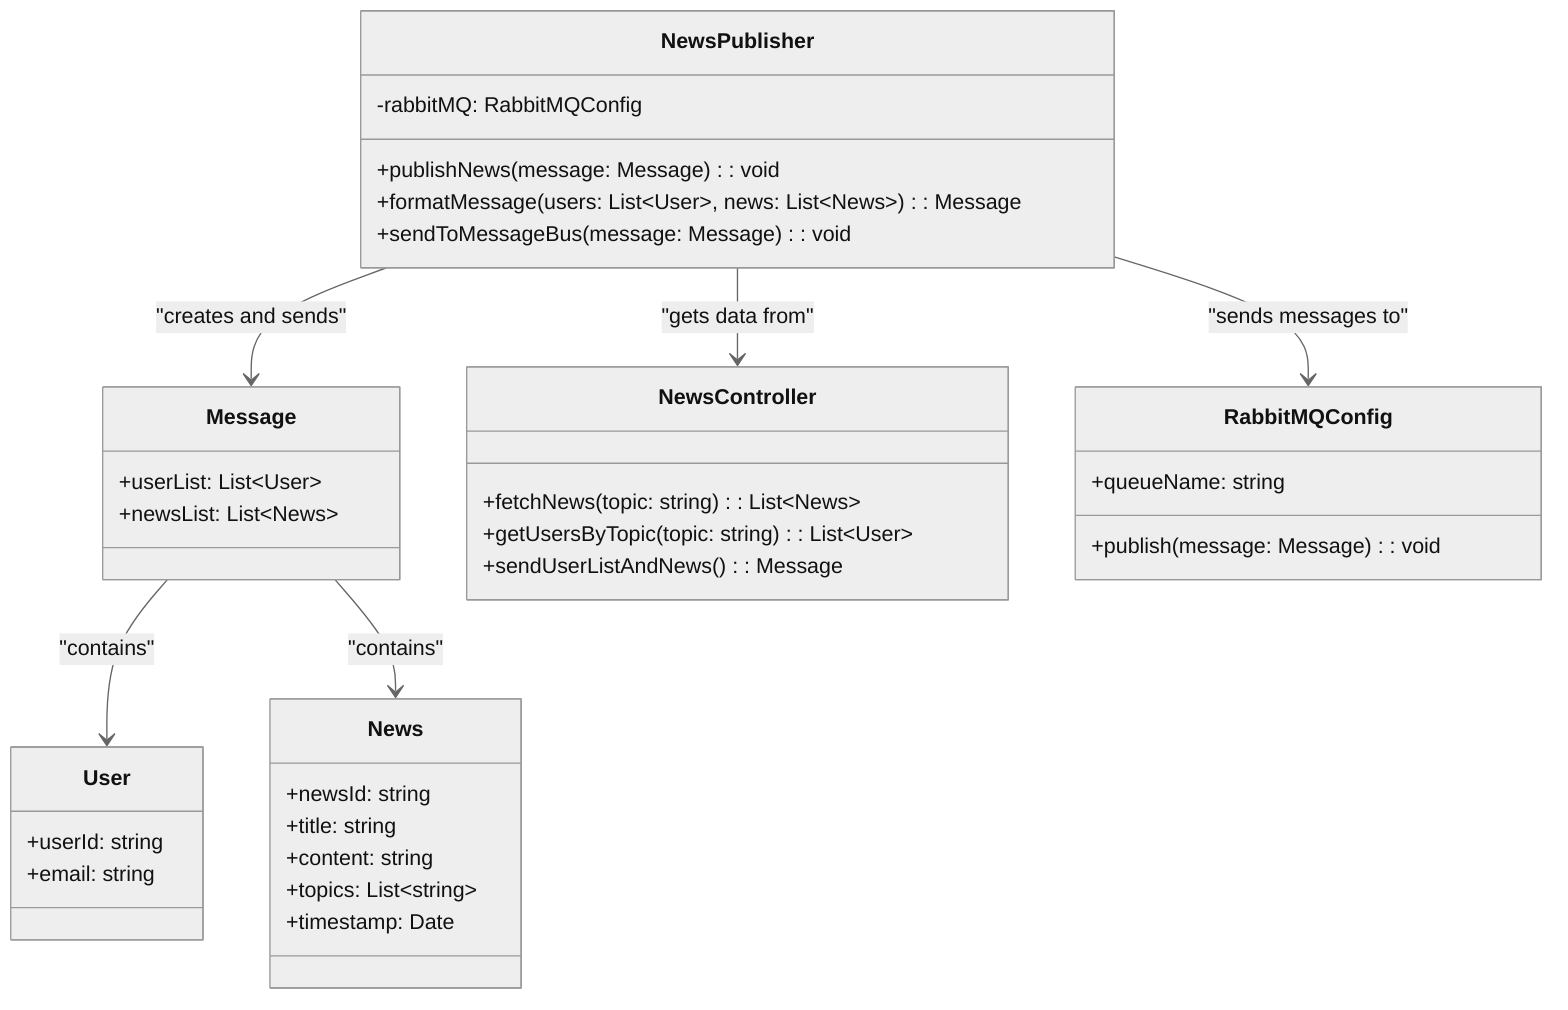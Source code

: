 %%{init: {"theme": "neutral"}}%%
classDiagram
    class NewsPublisher {
        -rabbitMQ: RabbitMQConfig
        +publishNews(message: Message): void
        +formatMessage(users: List&lt;User&gt;, news: List&lt;News&gt;): Message
        +sendToMessageBus(message: Message): void
    }

    class Message {
        +userList: List&lt;User&gt;
        +newsList: List&lt;News&gt;
    }

    class User {
        +userId: string
        +email: string
    }

    class News {
        +newsId: string
        +title: string
        +content: string
        +topics: List&lt;string&gt;
        +timestamp: Date
    }

    class NewsController {
        +fetchNews(topic: string): List&lt;News&gt;
        +getUsersByTopic(topic: string): List&lt;User&gt;
        +sendUserListAndNews(): Message
    }

    class RabbitMQConfig {
        +publish(message: Message): void
        +queueName: string
    }

    NewsPublisher --> Message : "creates and sends"
    NewsPublisher --> NewsController : "gets data from"
    NewsPublisher --> RabbitMQConfig : "sends messages to"
    Message --> User : "contains"
    Message --> News : "contains"